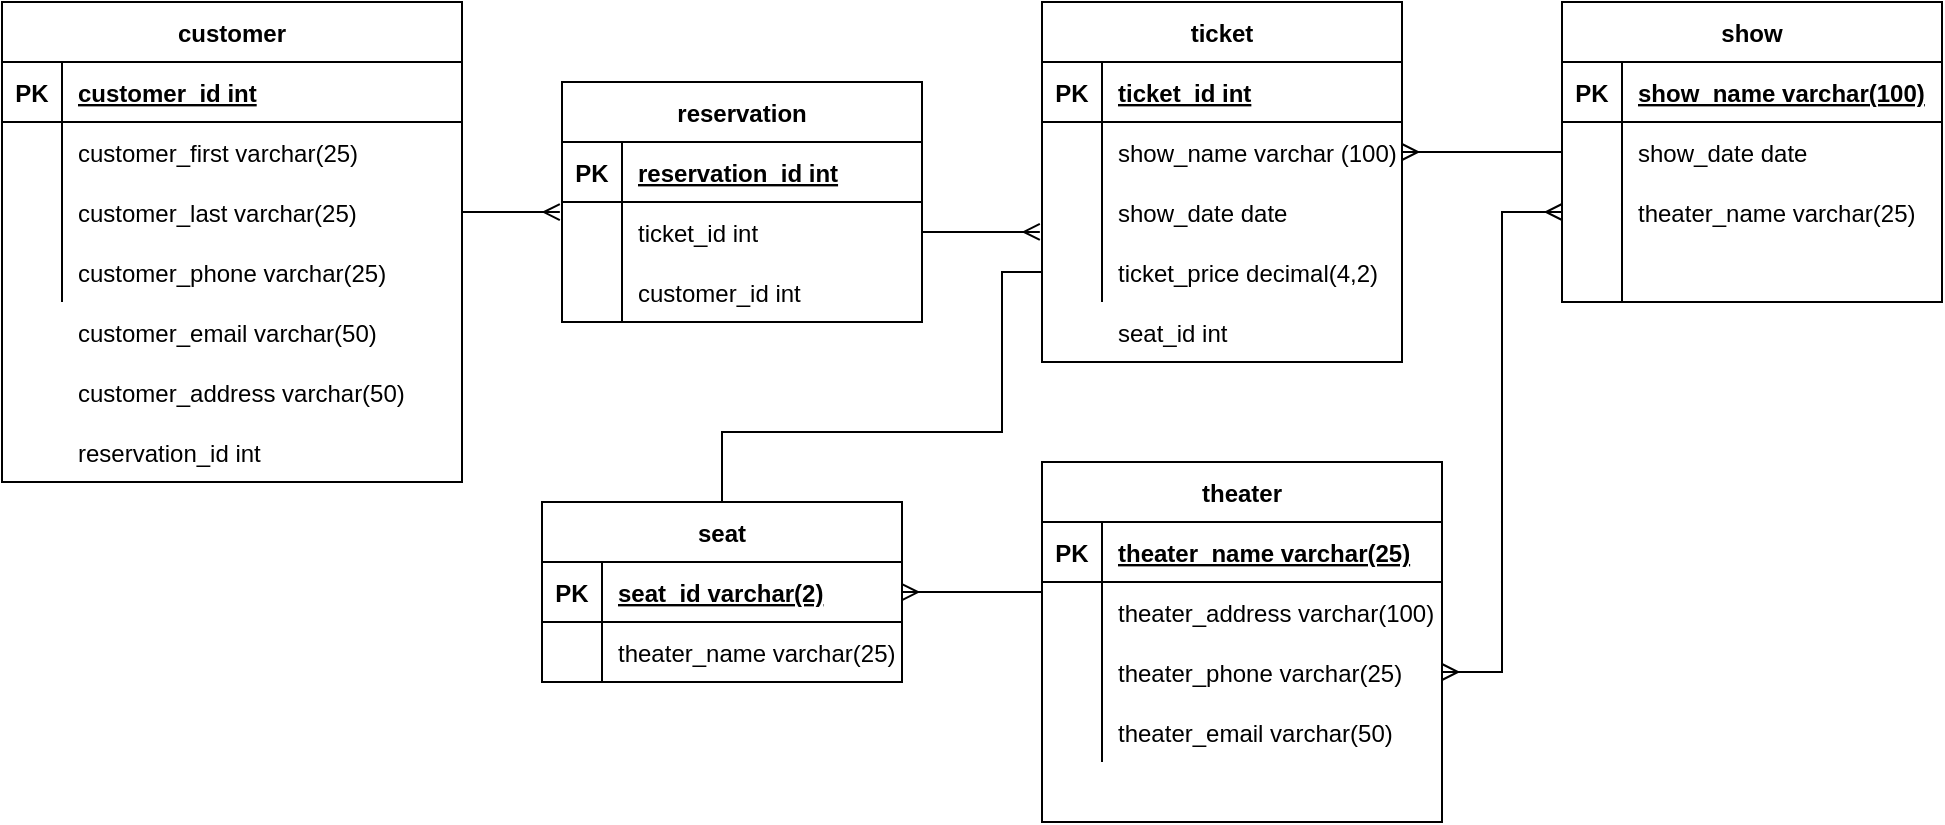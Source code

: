 <mxfile version="14.6.6" type="device"><diagram id="TsOhT9Pm83LvS_JbQVDW" name="Page-1"><mxGraphModel dx="2272" dy="762" grid="1" gridSize="10" guides="1" tooltips="1" connect="1" arrows="1" fold="1" page="1" pageScale="1" pageWidth="850" pageHeight="1100" math="0" shadow="0"><root><mxCell id="0"/><mxCell id="1" parent="0"/><mxCell id="yhtRanGLSWEvvNL32mvH-5" value="customer" style="shape=table;startSize=30;container=1;collapsible=1;childLayout=tableLayout;fixedRows=1;rowLines=0;fontStyle=1;align=center;resizeLast=1;" vertex="1" parent="1"><mxGeometry x="-80" y="80" width="230" height="240" as="geometry"/></mxCell><mxCell id="yhtRanGLSWEvvNL32mvH-6" value="" style="shape=partialRectangle;collapsible=0;dropTarget=0;pointerEvents=0;fillColor=none;top=0;left=0;bottom=1;right=0;points=[[0,0.5],[1,0.5]];portConstraint=eastwest;" vertex="1" parent="yhtRanGLSWEvvNL32mvH-5"><mxGeometry y="30" width="230" height="30" as="geometry"/></mxCell><mxCell id="yhtRanGLSWEvvNL32mvH-7" value="PK" style="shape=partialRectangle;connectable=0;fillColor=none;top=0;left=0;bottom=0;right=0;fontStyle=1;overflow=hidden;" vertex="1" parent="yhtRanGLSWEvvNL32mvH-6"><mxGeometry width="30" height="30" as="geometry"/></mxCell><mxCell id="yhtRanGLSWEvvNL32mvH-8" value="customer_id int" style="shape=partialRectangle;connectable=0;fillColor=none;top=0;left=0;bottom=0;right=0;align=left;spacingLeft=6;fontStyle=5;overflow=hidden;" vertex="1" parent="yhtRanGLSWEvvNL32mvH-6"><mxGeometry x="30" width="200" height="30" as="geometry"/></mxCell><mxCell id="yhtRanGLSWEvvNL32mvH-9" value="" style="shape=partialRectangle;collapsible=0;dropTarget=0;pointerEvents=0;fillColor=none;top=0;left=0;bottom=0;right=0;points=[[0,0.5],[1,0.5]];portConstraint=eastwest;" vertex="1" parent="yhtRanGLSWEvvNL32mvH-5"><mxGeometry y="60" width="230" height="30" as="geometry"/></mxCell><mxCell id="yhtRanGLSWEvvNL32mvH-10" value="" style="shape=partialRectangle;connectable=0;fillColor=none;top=0;left=0;bottom=0;right=0;editable=1;overflow=hidden;" vertex="1" parent="yhtRanGLSWEvvNL32mvH-9"><mxGeometry width="30" height="30" as="geometry"/></mxCell><mxCell id="yhtRanGLSWEvvNL32mvH-11" value="customer_first varchar(25)" style="shape=partialRectangle;connectable=0;fillColor=none;top=0;left=0;bottom=0;right=0;align=left;spacingLeft=6;overflow=hidden;" vertex="1" parent="yhtRanGLSWEvvNL32mvH-9"><mxGeometry x="30" width="200" height="30" as="geometry"/></mxCell><mxCell id="yhtRanGLSWEvvNL32mvH-12" value="" style="shape=partialRectangle;collapsible=0;dropTarget=0;pointerEvents=0;fillColor=none;top=0;left=0;bottom=0;right=0;points=[[0,0.5],[1,0.5]];portConstraint=eastwest;" vertex="1" parent="yhtRanGLSWEvvNL32mvH-5"><mxGeometry y="90" width="230" height="30" as="geometry"/></mxCell><mxCell id="yhtRanGLSWEvvNL32mvH-13" value="" style="shape=partialRectangle;connectable=0;fillColor=none;top=0;left=0;bottom=0;right=0;editable=1;overflow=hidden;" vertex="1" parent="yhtRanGLSWEvvNL32mvH-12"><mxGeometry width="30" height="30" as="geometry"/></mxCell><mxCell id="yhtRanGLSWEvvNL32mvH-14" value="customer_last varchar(25)" style="shape=partialRectangle;connectable=0;fillColor=none;top=0;left=0;bottom=0;right=0;align=left;spacingLeft=6;overflow=hidden;" vertex="1" parent="yhtRanGLSWEvvNL32mvH-12"><mxGeometry x="30" width="200" height="30" as="geometry"/></mxCell><mxCell id="yhtRanGLSWEvvNL32mvH-15" value="" style="shape=partialRectangle;collapsible=0;dropTarget=0;pointerEvents=0;fillColor=none;top=0;left=0;bottom=0;right=0;points=[[0,0.5],[1,0.5]];portConstraint=eastwest;" vertex="1" parent="yhtRanGLSWEvvNL32mvH-5"><mxGeometry y="120" width="230" height="30" as="geometry"/></mxCell><mxCell id="yhtRanGLSWEvvNL32mvH-16" value="" style="shape=partialRectangle;connectable=0;fillColor=none;top=0;left=0;bottom=0;right=0;editable=1;overflow=hidden;" vertex="1" parent="yhtRanGLSWEvvNL32mvH-15"><mxGeometry width="30" height="30" as="geometry"/></mxCell><mxCell id="yhtRanGLSWEvvNL32mvH-17" value="customer_phone varchar(25)" style="shape=partialRectangle;connectable=0;fillColor=none;top=0;left=0;bottom=0;right=0;align=left;spacingLeft=6;overflow=hidden;" vertex="1" parent="yhtRanGLSWEvvNL32mvH-15"><mxGeometry x="30" width="200" height="30" as="geometry"/></mxCell><mxCell id="yhtRanGLSWEvvNL32mvH-18" value="customer_address varchar(50)" style="shape=partialRectangle;connectable=0;fillColor=none;top=0;left=0;bottom=0;right=0;align=left;spacingLeft=6;overflow=hidden;" vertex="1" parent="1"><mxGeometry x="-50" y="260" width="200" height="30" as="geometry"/></mxCell><mxCell id="yhtRanGLSWEvvNL32mvH-19" value="reservation_id int" style="shape=partialRectangle;connectable=0;fillColor=none;top=0;left=0;bottom=0;right=0;align=left;spacingLeft=6;overflow=hidden;" vertex="1" parent="1"><mxGeometry x="-50" y="290" width="150" height="30" as="geometry"/></mxCell><mxCell id="yhtRanGLSWEvvNL32mvH-20" value="theater" style="shape=table;startSize=30;container=1;collapsible=1;childLayout=tableLayout;fixedRows=1;rowLines=0;fontStyle=1;align=center;resizeLast=1;" vertex="1" parent="1"><mxGeometry x="440" y="310" width="200" height="180" as="geometry"/></mxCell><mxCell id="yhtRanGLSWEvvNL32mvH-21" value="" style="shape=partialRectangle;collapsible=0;dropTarget=0;pointerEvents=0;fillColor=none;top=0;left=0;bottom=1;right=0;points=[[0,0.5],[1,0.5]];portConstraint=eastwest;" vertex="1" parent="yhtRanGLSWEvvNL32mvH-20"><mxGeometry y="30" width="200" height="30" as="geometry"/></mxCell><mxCell id="yhtRanGLSWEvvNL32mvH-22" value="PK" style="shape=partialRectangle;connectable=0;fillColor=none;top=0;left=0;bottom=0;right=0;fontStyle=1;overflow=hidden;" vertex="1" parent="yhtRanGLSWEvvNL32mvH-21"><mxGeometry width="30" height="30" as="geometry"/></mxCell><mxCell id="yhtRanGLSWEvvNL32mvH-23" value="theater_name varchar(25)" style="shape=partialRectangle;connectable=0;fillColor=none;top=0;left=0;bottom=0;right=0;align=left;spacingLeft=6;fontStyle=5;overflow=hidden;" vertex="1" parent="yhtRanGLSWEvvNL32mvH-21"><mxGeometry x="30" width="170" height="30" as="geometry"/></mxCell><mxCell id="yhtRanGLSWEvvNL32mvH-24" value="" style="shape=partialRectangle;collapsible=0;dropTarget=0;pointerEvents=0;fillColor=none;top=0;left=0;bottom=0;right=0;points=[[0,0.5],[1,0.5]];portConstraint=eastwest;" vertex="1" parent="yhtRanGLSWEvvNL32mvH-20"><mxGeometry y="60" width="200" height="30" as="geometry"/></mxCell><mxCell id="yhtRanGLSWEvvNL32mvH-25" value="" style="shape=partialRectangle;connectable=0;fillColor=none;top=0;left=0;bottom=0;right=0;editable=1;overflow=hidden;" vertex="1" parent="yhtRanGLSWEvvNL32mvH-24"><mxGeometry width="30" height="30" as="geometry"/></mxCell><mxCell id="yhtRanGLSWEvvNL32mvH-26" value="theater_address varchar(100)" style="shape=partialRectangle;connectable=0;fillColor=none;top=0;left=0;bottom=0;right=0;align=left;spacingLeft=6;overflow=hidden;" vertex="1" parent="yhtRanGLSWEvvNL32mvH-24"><mxGeometry x="30" width="170" height="30" as="geometry"/></mxCell><mxCell id="yhtRanGLSWEvvNL32mvH-27" value="" style="shape=partialRectangle;collapsible=0;dropTarget=0;pointerEvents=0;fillColor=none;top=0;left=0;bottom=0;right=0;points=[[0,0.5],[1,0.5]];portConstraint=eastwest;" vertex="1" parent="yhtRanGLSWEvvNL32mvH-20"><mxGeometry y="90" width="200" height="30" as="geometry"/></mxCell><mxCell id="yhtRanGLSWEvvNL32mvH-28" value="" style="shape=partialRectangle;connectable=0;fillColor=none;top=0;left=0;bottom=0;right=0;editable=1;overflow=hidden;" vertex="1" parent="yhtRanGLSWEvvNL32mvH-27"><mxGeometry width="30" height="30" as="geometry"/></mxCell><mxCell id="yhtRanGLSWEvvNL32mvH-29" value="theater_phone varchar(25)" style="shape=partialRectangle;connectable=0;fillColor=none;top=0;left=0;bottom=0;right=0;align=left;spacingLeft=6;overflow=hidden;" vertex="1" parent="yhtRanGLSWEvvNL32mvH-27"><mxGeometry x="30" width="170" height="30" as="geometry"/></mxCell><mxCell id="yhtRanGLSWEvvNL32mvH-30" value="" style="shape=partialRectangle;collapsible=0;dropTarget=0;pointerEvents=0;fillColor=none;top=0;left=0;bottom=0;right=0;points=[[0,0.5],[1,0.5]];portConstraint=eastwest;" vertex="1" parent="yhtRanGLSWEvvNL32mvH-20"><mxGeometry y="120" width="200" height="30" as="geometry"/></mxCell><mxCell id="yhtRanGLSWEvvNL32mvH-31" value="" style="shape=partialRectangle;connectable=0;fillColor=none;top=0;left=0;bottom=0;right=0;editable=1;overflow=hidden;" vertex="1" parent="yhtRanGLSWEvvNL32mvH-30"><mxGeometry width="30" height="30" as="geometry"/></mxCell><mxCell id="yhtRanGLSWEvvNL32mvH-32" value="theater_email varchar(50)" style="shape=partialRectangle;connectable=0;fillColor=none;top=0;left=0;bottom=0;right=0;align=left;spacingLeft=6;overflow=hidden;" vertex="1" parent="yhtRanGLSWEvvNL32mvH-30"><mxGeometry x="30" width="170" height="30" as="geometry"/></mxCell><mxCell id="yhtRanGLSWEvvNL32mvH-33" value="seat_id int" style="shape=partialRectangle;connectable=0;fillColor=none;top=0;left=0;bottom=0;right=0;align=left;spacingLeft=6;overflow=hidden;" vertex="1" parent="1"><mxGeometry x="470" y="230" width="150" height="30" as="geometry"/></mxCell><mxCell id="yhtRanGLSWEvvNL32mvH-34" value="customer_email varchar(50)" style="shape=partialRectangle;connectable=0;fillColor=none;top=0;left=0;bottom=0;right=0;align=left;spacingLeft=6;overflow=hidden;" vertex="1" parent="1"><mxGeometry x="-50" y="230" width="200" height="30" as="geometry"/></mxCell><mxCell id="yhtRanGLSWEvvNL32mvH-36" value="show" style="shape=table;startSize=30;container=1;collapsible=1;childLayout=tableLayout;fixedRows=1;rowLines=0;fontStyle=1;align=center;resizeLast=1;" vertex="1" parent="1"><mxGeometry x="700" y="80" width="190" height="150" as="geometry"/></mxCell><mxCell id="yhtRanGLSWEvvNL32mvH-37" value="" style="shape=partialRectangle;collapsible=0;dropTarget=0;pointerEvents=0;fillColor=none;top=0;left=0;bottom=1;right=0;points=[[0,0.5],[1,0.5]];portConstraint=eastwest;" vertex="1" parent="yhtRanGLSWEvvNL32mvH-36"><mxGeometry y="30" width="190" height="30" as="geometry"/></mxCell><mxCell id="yhtRanGLSWEvvNL32mvH-38" value="PK" style="shape=partialRectangle;connectable=0;fillColor=none;top=0;left=0;bottom=0;right=0;fontStyle=1;overflow=hidden;" vertex="1" parent="yhtRanGLSWEvvNL32mvH-37"><mxGeometry width="30" height="30" as="geometry"/></mxCell><mxCell id="yhtRanGLSWEvvNL32mvH-39" value="show_name varchar(100)" style="shape=partialRectangle;connectable=0;fillColor=none;top=0;left=0;bottom=0;right=0;align=left;spacingLeft=6;fontStyle=5;overflow=hidden;" vertex="1" parent="yhtRanGLSWEvvNL32mvH-37"><mxGeometry x="30" width="160" height="30" as="geometry"/></mxCell><mxCell id="yhtRanGLSWEvvNL32mvH-40" value="" style="shape=partialRectangle;collapsible=0;dropTarget=0;pointerEvents=0;fillColor=none;top=0;left=0;bottom=0;right=0;points=[[0,0.5],[1,0.5]];portConstraint=eastwest;" vertex="1" parent="yhtRanGLSWEvvNL32mvH-36"><mxGeometry y="60" width="190" height="30" as="geometry"/></mxCell><mxCell id="yhtRanGLSWEvvNL32mvH-41" value="" style="shape=partialRectangle;connectable=0;fillColor=none;top=0;left=0;bottom=0;right=0;editable=1;overflow=hidden;" vertex="1" parent="yhtRanGLSWEvvNL32mvH-40"><mxGeometry width="30" height="30" as="geometry"/></mxCell><mxCell id="yhtRanGLSWEvvNL32mvH-42" value="show_date date" style="shape=partialRectangle;connectable=0;fillColor=none;top=0;left=0;bottom=0;right=0;align=left;spacingLeft=6;overflow=hidden;" vertex="1" parent="yhtRanGLSWEvvNL32mvH-40"><mxGeometry x="30" width="160" height="30" as="geometry"/></mxCell><mxCell id="yhtRanGLSWEvvNL32mvH-43" value="" style="shape=partialRectangle;collapsible=0;dropTarget=0;pointerEvents=0;fillColor=none;top=0;left=0;bottom=0;right=0;points=[[0,0.5],[1,0.5]];portConstraint=eastwest;" vertex="1" parent="yhtRanGLSWEvvNL32mvH-36"><mxGeometry y="90" width="190" height="30" as="geometry"/></mxCell><mxCell id="yhtRanGLSWEvvNL32mvH-44" value="" style="shape=partialRectangle;connectable=0;fillColor=none;top=0;left=0;bottom=0;right=0;editable=1;overflow=hidden;" vertex="1" parent="yhtRanGLSWEvvNL32mvH-43"><mxGeometry width="30" height="30" as="geometry"/></mxCell><mxCell id="yhtRanGLSWEvvNL32mvH-45" value="theater_name varchar(25)" style="shape=partialRectangle;connectable=0;fillColor=none;top=0;left=0;bottom=0;right=0;align=left;spacingLeft=6;overflow=hidden;" vertex="1" parent="yhtRanGLSWEvvNL32mvH-43"><mxGeometry x="30" width="160" height="30" as="geometry"/></mxCell><mxCell id="yhtRanGLSWEvvNL32mvH-46" value="" style="shape=partialRectangle;collapsible=0;dropTarget=0;pointerEvents=0;fillColor=none;top=0;left=0;bottom=0;right=0;points=[[0,0.5],[1,0.5]];portConstraint=eastwest;" vertex="1" parent="yhtRanGLSWEvvNL32mvH-36"><mxGeometry y="120" width="190" height="30" as="geometry"/></mxCell><mxCell id="yhtRanGLSWEvvNL32mvH-47" value="" style="shape=partialRectangle;connectable=0;fillColor=none;top=0;left=0;bottom=0;right=0;editable=1;overflow=hidden;" vertex="1" parent="yhtRanGLSWEvvNL32mvH-46"><mxGeometry width="30" height="30" as="geometry"/></mxCell><mxCell id="yhtRanGLSWEvvNL32mvH-48" value="" style="shape=partialRectangle;connectable=0;fillColor=none;top=0;left=0;bottom=0;right=0;align=left;spacingLeft=6;overflow=hidden;" vertex="1" parent="yhtRanGLSWEvvNL32mvH-46"><mxGeometry x="30" width="160" height="30" as="geometry"/></mxCell><mxCell id="yhtRanGLSWEvvNL32mvH-49" style="edgeStyle=orthogonalEdgeStyle;rounded=0;orthogonalLoop=1;jettySize=auto;html=1;exitX=1;exitY=0.5;exitDx=0;exitDy=0;entryX=0;entryY=0.5;entryDx=0;entryDy=0;startArrow=ERmany;startFill=0;endArrow=ERmany;endFill=0;" edge="1" parent="1" source="yhtRanGLSWEvvNL32mvH-27" target="yhtRanGLSWEvvNL32mvH-43"><mxGeometry relative="1" as="geometry"/></mxCell><mxCell id="yhtRanGLSWEvvNL32mvH-50" value="ticket" style="shape=table;startSize=30;container=1;collapsible=1;childLayout=tableLayout;fixedRows=1;rowLines=0;fontStyle=1;align=center;resizeLast=1;" vertex="1" parent="1"><mxGeometry x="440" y="80" width="180" height="180" as="geometry"/></mxCell><mxCell id="yhtRanGLSWEvvNL32mvH-51" value="" style="shape=partialRectangle;collapsible=0;dropTarget=0;pointerEvents=0;fillColor=none;top=0;left=0;bottom=1;right=0;points=[[0,0.5],[1,0.5]];portConstraint=eastwest;" vertex="1" parent="yhtRanGLSWEvvNL32mvH-50"><mxGeometry y="30" width="180" height="30" as="geometry"/></mxCell><mxCell id="yhtRanGLSWEvvNL32mvH-52" value="PK" style="shape=partialRectangle;connectable=0;fillColor=none;top=0;left=0;bottom=0;right=0;fontStyle=1;overflow=hidden;" vertex="1" parent="yhtRanGLSWEvvNL32mvH-51"><mxGeometry width="30" height="30" as="geometry"/></mxCell><mxCell id="yhtRanGLSWEvvNL32mvH-53" value="ticket_id int" style="shape=partialRectangle;connectable=0;fillColor=none;top=0;left=0;bottom=0;right=0;align=left;spacingLeft=6;fontStyle=5;overflow=hidden;" vertex="1" parent="yhtRanGLSWEvvNL32mvH-51"><mxGeometry x="30" width="150" height="30" as="geometry"/></mxCell><mxCell id="yhtRanGLSWEvvNL32mvH-54" value="" style="shape=partialRectangle;collapsible=0;dropTarget=0;pointerEvents=0;fillColor=none;top=0;left=0;bottom=0;right=0;points=[[0,0.5],[1,0.5]];portConstraint=eastwest;" vertex="1" parent="yhtRanGLSWEvvNL32mvH-50"><mxGeometry y="60" width="180" height="30" as="geometry"/></mxCell><mxCell id="yhtRanGLSWEvvNL32mvH-55" value="" style="shape=partialRectangle;connectable=0;fillColor=none;top=0;left=0;bottom=0;right=0;editable=1;overflow=hidden;" vertex="1" parent="yhtRanGLSWEvvNL32mvH-54"><mxGeometry width="30" height="30" as="geometry"/></mxCell><mxCell id="yhtRanGLSWEvvNL32mvH-56" value="show_name varchar (100)" style="shape=partialRectangle;connectable=0;fillColor=none;top=0;left=0;bottom=0;right=0;align=left;spacingLeft=6;overflow=hidden;" vertex="1" parent="yhtRanGLSWEvvNL32mvH-54"><mxGeometry x="30" width="150" height="30" as="geometry"/></mxCell><mxCell id="yhtRanGLSWEvvNL32mvH-57" value="" style="shape=partialRectangle;collapsible=0;dropTarget=0;pointerEvents=0;fillColor=none;top=0;left=0;bottom=0;right=0;points=[[0,0.5],[1,0.5]];portConstraint=eastwest;" vertex="1" parent="yhtRanGLSWEvvNL32mvH-50"><mxGeometry y="90" width="180" height="30" as="geometry"/></mxCell><mxCell id="yhtRanGLSWEvvNL32mvH-58" value="" style="shape=partialRectangle;connectable=0;fillColor=none;top=0;left=0;bottom=0;right=0;editable=1;overflow=hidden;" vertex="1" parent="yhtRanGLSWEvvNL32mvH-57"><mxGeometry width="30" height="30" as="geometry"/></mxCell><mxCell id="yhtRanGLSWEvvNL32mvH-59" value="show_date date" style="shape=partialRectangle;connectable=0;fillColor=none;top=0;left=0;bottom=0;right=0;align=left;spacingLeft=6;overflow=hidden;" vertex="1" parent="yhtRanGLSWEvvNL32mvH-57"><mxGeometry x="30" width="150" height="30" as="geometry"/></mxCell><mxCell id="yhtRanGLSWEvvNL32mvH-60" value="" style="shape=partialRectangle;collapsible=0;dropTarget=0;pointerEvents=0;fillColor=none;top=0;left=0;bottom=0;right=0;points=[[0,0.5],[1,0.5]];portConstraint=eastwest;" vertex="1" parent="yhtRanGLSWEvvNL32mvH-50"><mxGeometry y="120" width="180" height="30" as="geometry"/></mxCell><mxCell id="yhtRanGLSWEvvNL32mvH-61" value="" style="shape=partialRectangle;connectable=0;fillColor=none;top=0;left=0;bottom=0;right=0;editable=1;overflow=hidden;" vertex="1" parent="yhtRanGLSWEvvNL32mvH-60"><mxGeometry width="30" height="30" as="geometry"/></mxCell><mxCell id="yhtRanGLSWEvvNL32mvH-62" value="" style="shape=partialRectangle;connectable=0;fillColor=none;top=0;left=0;bottom=0;right=0;align=left;spacingLeft=6;overflow=hidden;" vertex="1" parent="yhtRanGLSWEvvNL32mvH-60"><mxGeometry x="30" width="150" height="30" as="geometry"/></mxCell><mxCell id="yhtRanGLSWEvvNL32mvH-63" value="ticket_price decimal(4,2)" style="shape=partialRectangle;connectable=0;fillColor=none;top=0;left=0;bottom=0;right=0;align=left;spacingLeft=6;overflow=hidden;" vertex="1" parent="1"><mxGeometry x="470" y="200" width="150" height="30" as="geometry"/></mxCell><mxCell id="yhtRanGLSWEvvNL32mvH-64" style="edgeStyle=orthogonalEdgeStyle;rounded=0;orthogonalLoop=1;jettySize=auto;html=1;startArrow=ERmany;startFill=0;endArrow=none;endFill=0;" edge="1" parent="1" source="yhtRanGLSWEvvNL32mvH-54" target="yhtRanGLSWEvvNL32mvH-40"><mxGeometry relative="1" as="geometry"><mxPoint x="550" y="185" as="targetPoint"/><mxPoint x="520" y="180" as="sourcePoint"/><Array as="points"><mxPoint x="630" y="155"/><mxPoint x="630" y="155"/></Array></mxGeometry></mxCell><mxCell id="yhtRanGLSWEvvNL32mvH-102" style="edgeStyle=orthogonalEdgeStyle;rounded=0;orthogonalLoop=1;jettySize=auto;html=1;startArrow=none;startFill=0;endArrow=none;endFill=0;" edge="1" parent="1" source="yhtRanGLSWEvvNL32mvH-67" target="yhtRanGLSWEvvNL32mvH-60"><mxGeometry relative="1" as="geometry"><mxPoint x="440" y="230" as="targetPoint"/><Array as="points"><mxPoint x="280" y="295"/><mxPoint x="420" y="295"/><mxPoint x="420" y="215"/></Array></mxGeometry></mxCell><mxCell id="yhtRanGLSWEvvNL32mvH-67" value="seat" style="shape=table;startSize=30;container=1;collapsible=1;childLayout=tableLayout;fixedRows=1;rowLines=0;fontStyle=1;align=center;resizeLast=1;" vertex="1" parent="1"><mxGeometry x="190" y="330" width="180" height="90" as="geometry"/></mxCell><mxCell id="yhtRanGLSWEvvNL32mvH-68" value="" style="shape=partialRectangle;collapsible=0;dropTarget=0;pointerEvents=0;fillColor=none;top=0;left=0;bottom=1;right=0;points=[[0,0.5],[1,0.5]];portConstraint=eastwest;" vertex="1" parent="yhtRanGLSWEvvNL32mvH-67"><mxGeometry y="30" width="180" height="30" as="geometry"/></mxCell><mxCell id="yhtRanGLSWEvvNL32mvH-69" value="PK" style="shape=partialRectangle;connectable=0;fillColor=none;top=0;left=0;bottom=0;right=0;fontStyle=1;overflow=hidden;" vertex="1" parent="yhtRanGLSWEvvNL32mvH-68"><mxGeometry width="30" height="30" as="geometry"/></mxCell><mxCell id="yhtRanGLSWEvvNL32mvH-70" value="seat_id varchar(2)" style="shape=partialRectangle;connectable=0;fillColor=none;top=0;left=0;bottom=0;right=0;align=left;spacingLeft=6;fontStyle=5;overflow=hidden;" vertex="1" parent="yhtRanGLSWEvvNL32mvH-68"><mxGeometry x="30" width="150" height="30" as="geometry"/></mxCell><mxCell id="yhtRanGLSWEvvNL32mvH-77" value="" style="shape=partialRectangle;collapsible=0;dropTarget=0;pointerEvents=0;fillColor=none;top=0;left=0;bottom=0;right=0;points=[[0,0.5],[1,0.5]];portConstraint=eastwest;" vertex="1" parent="yhtRanGLSWEvvNL32mvH-67"><mxGeometry y="60" width="180" height="30" as="geometry"/></mxCell><mxCell id="yhtRanGLSWEvvNL32mvH-78" value="" style="shape=partialRectangle;connectable=0;fillColor=none;top=0;left=0;bottom=0;right=0;editable=1;overflow=hidden;" vertex="1" parent="yhtRanGLSWEvvNL32mvH-77"><mxGeometry width="30" height="30" as="geometry"/></mxCell><mxCell id="yhtRanGLSWEvvNL32mvH-79" value="theater_name varchar(25)" style="shape=partialRectangle;connectable=0;fillColor=none;top=0;left=0;bottom=0;right=0;align=left;spacingLeft=6;overflow=hidden;" vertex="1" parent="yhtRanGLSWEvvNL32mvH-77"><mxGeometry x="30" width="150" height="30" as="geometry"/></mxCell><mxCell id="yhtRanGLSWEvvNL32mvH-80" style="edgeStyle=orthogonalEdgeStyle;rounded=0;orthogonalLoop=1;jettySize=auto;html=1;entryX=0;entryY=0.167;entryDx=0;entryDy=0;entryPerimeter=0;startArrow=ERmany;startFill=0;endArrow=none;endFill=0;" edge="1" parent="1" source="yhtRanGLSWEvvNL32mvH-68" target="yhtRanGLSWEvvNL32mvH-24"><mxGeometry relative="1" as="geometry"/></mxCell><mxCell id="yhtRanGLSWEvvNL32mvH-82" value="reservation" style="shape=table;startSize=30;container=1;collapsible=1;childLayout=tableLayout;fixedRows=1;rowLines=0;fontStyle=1;align=center;resizeLast=1;" vertex="1" parent="1"><mxGeometry x="200" y="120" width="180" height="120" as="geometry"/></mxCell><mxCell id="yhtRanGLSWEvvNL32mvH-83" value="" style="shape=partialRectangle;collapsible=0;dropTarget=0;pointerEvents=0;fillColor=none;top=0;left=0;bottom=1;right=0;points=[[0,0.5],[1,0.5]];portConstraint=eastwest;" vertex="1" parent="yhtRanGLSWEvvNL32mvH-82"><mxGeometry y="30" width="180" height="30" as="geometry"/></mxCell><mxCell id="yhtRanGLSWEvvNL32mvH-84" value="PK" style="shape=partialRectangle;connectable=0;fillColor=none;top=0;left=0;bottom=0;right=0;fontStyle=1;overflow=hidden;" vertex="1" parent="yhtRanGLSWEvvNL32mvH-83"><mxGeometry width="30" height="30" as="geometry"/></mxCell><mxCell id="yhtRanGLSWEvvNL32mvH-85" value="reservation_id int" style="shape=partialRectangle;connectable=0;fillColor=none;top=0;left=0;bottom=0;right=0;align=left;spacingLeft=6;fontStyle=5;overflow=hidden;" vertex="1" parent="yhtRanGLSWEvvNL32mvH-83"><mxGeometry x="30" width="150" height="30" as="geometry"/></mxCell><mxCell id="yhtRanGLSWEvvNL32mvH-86" value="" style="shape=partialRectangle;collapsible=0;dropTarget=0;pointerEvents=0;fillColor=none;top=0;left=0;bottom=0;right=0;points=[[0,0.5],[1,0.5]];portConstraint=eastwest;" vertex="1" parent="yhtRanGLSWEvvNL32mvH-82"><mxGeometry y="60" width="180" height="30" as="geometry"/></mxCell><mxCell id="yhtRanGLSWEvvNL32mvH-87" value="" style="shape=partialRectangle;connectable=0;fillColor=none;top=0;left=0;bottom=0;right=0;editable=1;overflow=hidden;" vertex="1" parent="yhtRanGLSWEvvNL32mvH-86"><mxGeometry width="30" height="30" as="geometry"/></mxCell><mxCell id="yhtRanGLSWEvvNL32mvH-88" value="ticket_id int" style="shape=partialRectangle;connectable=0;fillColor=none;top=0;left=0;bottom=0;right=0;align=left;spacingLeft=6;overflow=hidden;" vertex="1" parent="yhtRanGLSWEvvNL32mvH-86"><mxGeometry x="30" width="150" height="30" as="geometry"/></mxCell><mxCell id="yhtRanGLSWEvvNL32mvH-92" value="" style="shape=partialRectangle;collapsible=0;dropTarget=0;pointerEvents=0;fillColor=none;top=0;left=0;bottom=0;right=0;points=[[0,0.5],[1,0.5]];portConstraint=eastwest;" vertex="1" parent="yhtRanGLSWEvvNL32mvH-82"><mxGeometry y="90" width="180" height="30" as="geometry"/></mxCell><mxCell id="yhtRanGLSWEvvNL32mvH-93" value="" style="shape=partialRectangle;connectable=0;fillColor=none;top=0;left=0;bottom=0;right=0;editable=1;overflow=hidden;" vertex="1" parent="yhtRanGLSWEvvNL32mvH-92"><mxGeometry width="30" height="30" as="geometry"/></mxCell><mxCell id="yhtRanGLSWEvvNL32mvH-94" value="customer_id int" style="shape=partialRectangle;connectable=0;fillColor=none;top=0;left=0;bottom=0;right=0;align=left;spacingLeft=6;overflow=hidden;" vertex="1" parent="yhtRanGLSWEvvNL32mvH-92"><mxGeometry x="30" width="150" height="30" as="geometry"/></mxCell><mxCell id="yhtRanGLSWEvvNL32mvH-96" style="edgeStyle=orthogonalEdgeStyle;rounded=0;orthogonalLoop=1;jettySize=auto;html=1;entryX=-0.006;entryY=0.167;entryDx=0;entryDy=0;entryPerimeter=0;startArrow=none;startFill=0;endArrow=ERmany;endFill=0;" edge="1" parent="1" source="yhtRanGLSWEvvNL32mvH-12" target="yhtRanGLSWEvvNL32mvH-86"><mxGeometry relative="1" as="geometry"/></mxCell><mxCell id="yhtRanGLSWEvvNL32mvH-100" style="edgeStyle=orthogonalEdgeStyle;rounded=0;orthogonalLoop=1;jettySize=auto;html=1;entryX=-0.006;entryY=0.833;entryDx=0;entryDy=0;entryPerimeter=0;startArrow=none;startFill=0;endArrow=ERmany;endFill=0;" edge="1" parent="1" source="yhtRanGLSWEvvNL32mvH-86" target="yhtRanGLSWEvvNL32mvH-57"><mxGeometry relative="1" as="geometry"/></mxCell></root></mxGraphModel></diagram></mxfile>